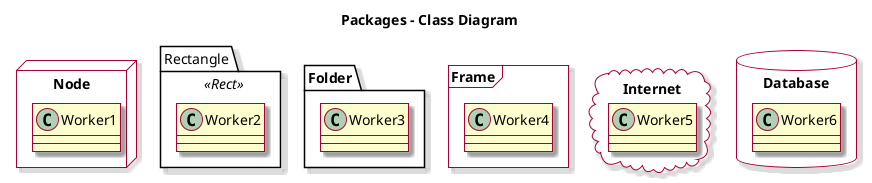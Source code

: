 @startuml Packages - Class Diagram

skin rose

title Packages - Class Diagram


package Node <<Node>> {
  class Worker1
}

package Rectangle <<Rect>> {
  class Worker2
}

package Folder <<Folder>> {
  class Worker3
}

package Frame <<Frame>> {
  class Worker4
}

package Internet <<Cloud>> {
  class Worker5
}

package Database <<Database>> {
  class Worker6
}

@enduml